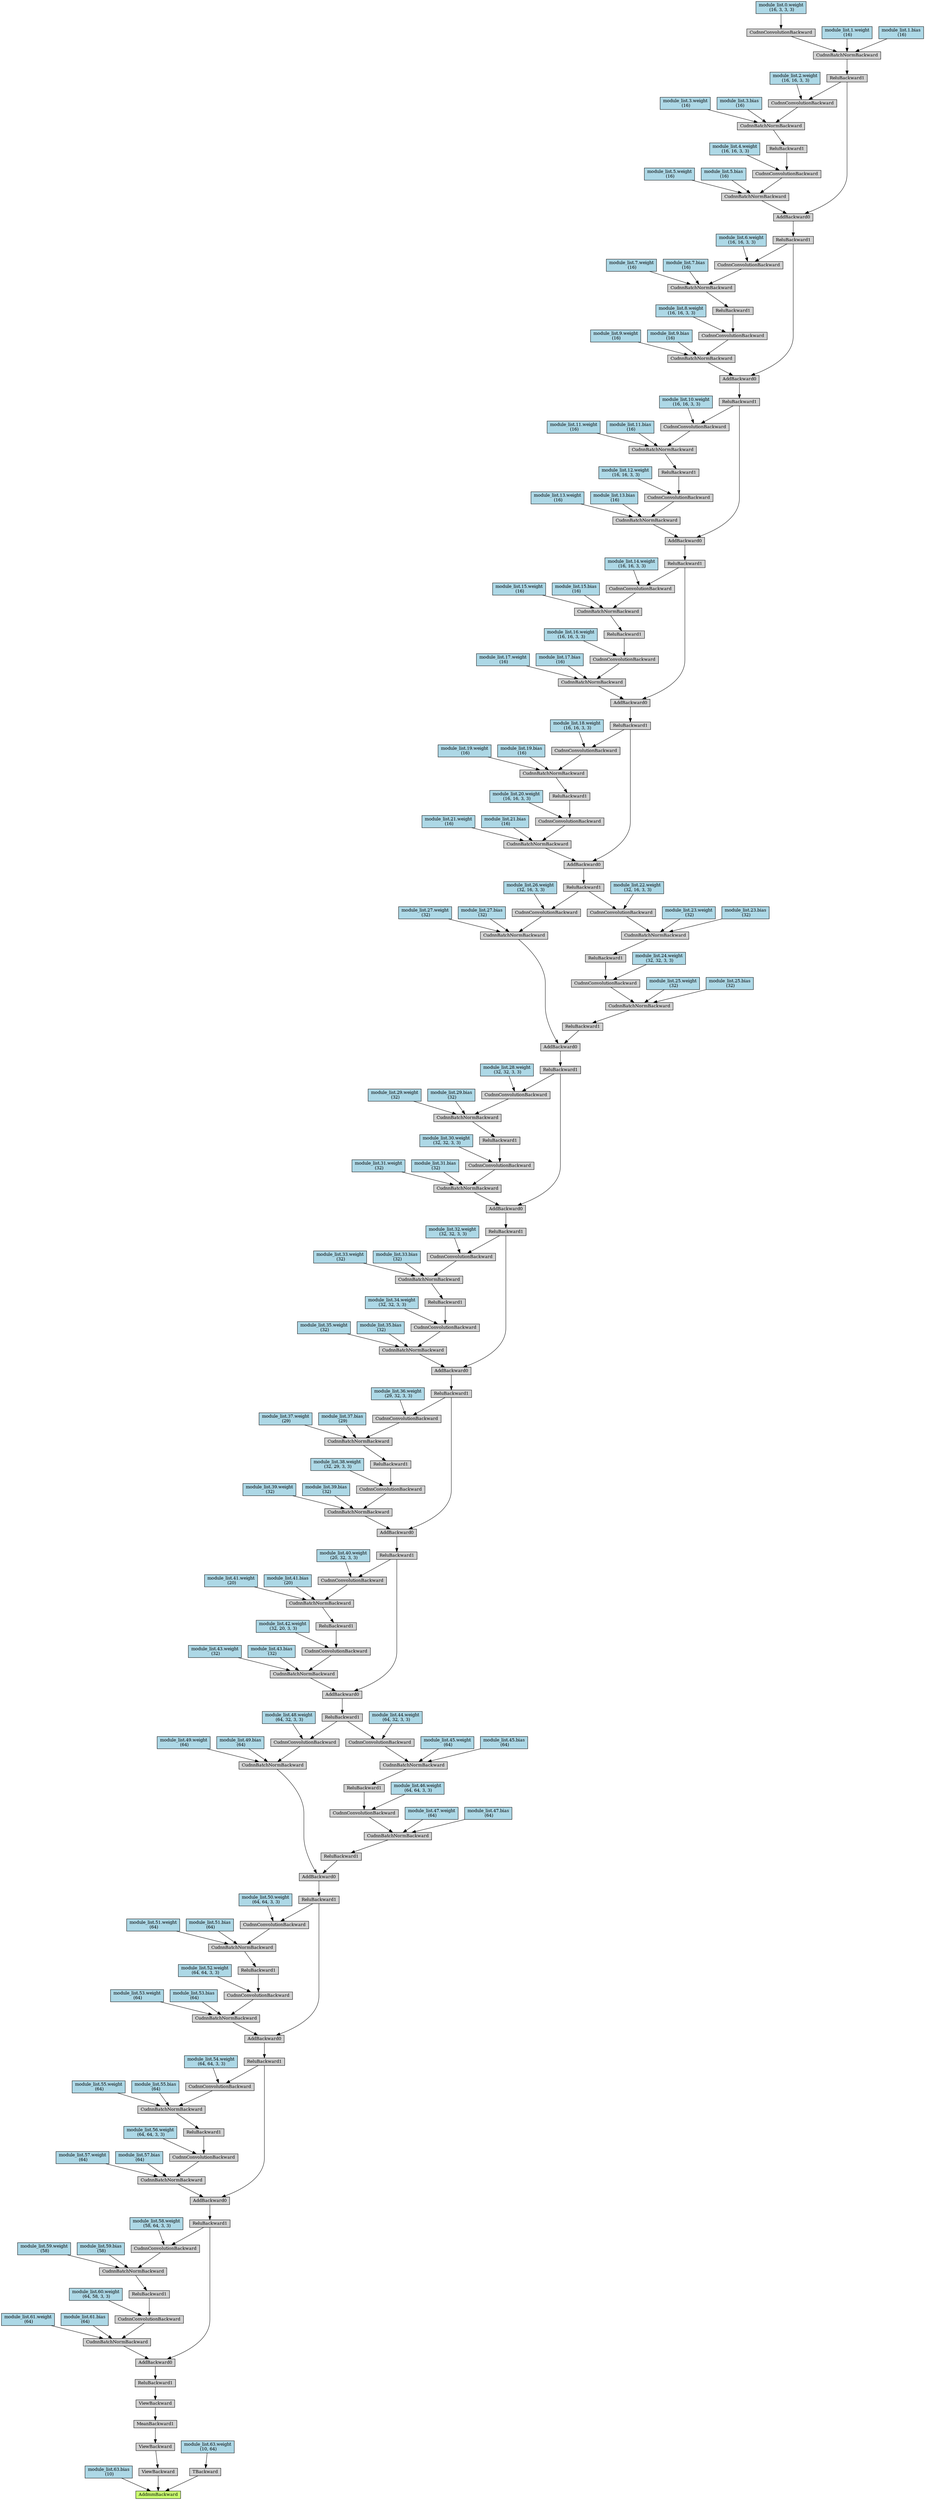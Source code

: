 digraph {
	graph [size="64.35,64.35"]
	node [align=left fontsize=12 height=0.2 ranksep=0.1 shape=box style=filled]
	139850178489704 [label=AddmmBackward fillcolor=darkolivegreen1]
	139850178487016 -> 139850178489704
	139850178487016 [label="module_list.63.bias
 (10)" fillcolor=lightblue]
	139850178489536 -> 139850178489704
	139850178489536 [label=ViewBackward]
	139850178489032 -> 139850178489536
	139850178489032 [label=ViewBackward]
	139850178488920 -> 139850178489032
	139850178488920 [label=MeanBackward1]
	139850178487968 -> 139850178488920
	139850178487968 [label=ViewBackward]
	139850178487632 -> 139850178487968
	139850178487632 [label=ReluBackward1]
	139850178486848 -> 139850178487632
	139850178486848 [label=AddBackward0]
	139850178486680 -> 139850178486848
	139850178486680 [label=ReluBackward1]
	139850178486456 -> 139850178486680
	139850178486456 [label=AddBackward0]
	139850178490040 -> 139850178486456
	139850178490040 [label=ReluBackward1]
	139850048713056 -> 139850178490040
	139850048713056 [label=AddBackward0]
	139850048713504 -> 139850048713056
	139850048713504 [label=ReluBackward1]
	139850048713560 -> 139850048713504
	139850048713560 [label=AddBackward0]
	139850048713672 -> 139850048713560
	139850048713672 [label=ReluBackward1]
	139850048713840 -> 139850048713672
	139850048713840 [label=CudnnBatchNormBackward]
	139850048713952 -> 139850048713840
	139850048713952 [label=CudnnConvolutionBackward]
	139850048714176 -> 139850048713952
	139850048714176 [label=ReluBackward1]
	139850048714344 -> 139850048714176
	139850048714344 [label=CudnnBatchNormBackward]
	139850048714456 -> 139850048714344
	139850048714456 [label=CudnnConvolutionBackward]
	139850048714680 -> 139850048714456
	139850048714680 [label=ReluBackward1]
	139850048714848 -> 139850048714680
	139850048714848 [label=AddBackward0]
	139850048714960 -> 139850048714848
	139850048714960 [label=ReluBackward1]
	139850048715128 -> 139850048714960
	139850048715128 [label=AddBackward0]
	139850048715240 -> 139850048715128
	139850048715240 [label=ReluBackward1]
	139850048715408 -> 139850048715240
	139850048715408 [label=AddBackward0]
	139850048715520 -> 139850048715408
	139850048715520 [label=ReluBackward1]
	139850048715688 -> 139850048715520
	139850048715688 [label=AddBackward0]
	139850048715800 -> 139850048715688
	139850048715800 [label=ReluBackward1]
	139850048715968 -> 139850048715800
	139850048715968 [label=AddBackward0]
	139850048716080 -> 139850048715968
	139850048716080 [label=ReluBackward1]
	139850048716248 -> 139850048716080
	139850048716248 [label=CudnnBatchNormBackward]
	139850048716360 -> 139850048716248
	139850048716360 [label=CudnnConvolutionBackward]
	139850048716584 -> 139850048716360
	139850048716584 [label=ReluBackward1]
	139850048716752 -> 139850048716584
	139850048716752 [label=CudnnBatchNormBackward]
	139849223950464 -> 139850048716752
	139849223950464 [label=CudnnConvolutionBackward]
	139849223950688 -> 139849223950464
	139849223950688 [label=ReluBackward1]
	139849223950856 -> 139849223950688
	139849223950856 [label=AddBackward0]
	139849223950968 -> 139849223950856
	139849223950968 [label=ReluBackward1]
	139849223951136 -> 139849223950968
	139849223951136 [label=AddBackward0]
	139849223951248 -> 139849223951136
	139849223951248 [label=ReluBackward1]
	139849223951416 -> 139849223951248
	139849223951416 [label=AddBackward0]
	139849223951528 -> 139849223951416
	139849223951528 [label=ReluBackward1]
	139849223951696 -> 139849223951528
	139849223951696 [label=AddBackward0]
	139849223951808 -> 139849223951696
	139849223951808 [label=ReluBackward1]
	139849223951976 -> 139849223951808
	139849223951976 [label=AddBackward0]
	139849223952088 -> 139849223951976
	139849223952088 [label=ReluBackward1]
	139849223952256 -> 139849223952088
	139849223952256 [label=CudnnBatchNormBackward]
	139849223952368 -> 139849223952256
	139849223952368 [label=CudnnConvolutionBackward]
	139849223952592 -> 139849223952368
	139849223952592 [label="module_list.0.weight
 (16, 3, 3, 3)" fillcolor=lightblue]
	139849223952424 -> 139849223952256
	139849223952424 [label="module_list.1.weight
 (16)" fillcolor=lightblue]
	139849223952480 -> 139849223952256
	139849223952480 [label="module_list.1.bias
 (16)" fillcolor=lightblue]
	139849223952144 -> 139849223951976
	139849223952144 [label=CudnnBatchNormBackward]
	139849223952312 -> 139849223952144
	139849223952312 [label=CudnnConvolutionBackward]
	139849223952704 -> 139849223952312
	139849223952704 [label=ReluBackward1]
	139849223952928 -> 139849223952704
	139849223952928 [label=CudnnBatchNormBackward]
	139849223953040 -> 139849223952928
	139849223953040 [label=CudnnConvolutionBackward]
	139849223952088 -> 139849223953040
	139849223953264 -> 139849223953040
	139849223953264 [label="module_list.2.weight
 (16, 16, 3, 3)" fillcolor=lightblue]
	139849223953096 -> 139849223952928
	139849223953096 [label="module_list.3.weight
 (16)" fillcolor=lightblue]
	139849223953152 -> 139849223952928
	139849223953152 [label="module_list.3.bias
 (16)" fillcolor=lightblue]
	139849223952816 -> 139849223952312
	139849223952816 [label="module_list.4.weight
 (16, 16, 3, 3)" fillcolor=lightblue]
	139849223952536 -> 139849223952144
	139849223952536 [label="module_list.5.weight
 (16)" fillcolor=lightblue]
	139849223952648 -> 139849223952144
	139849223952648 [label="module_list.5.bias
 (16)" fillcolor=lightblue]
	139849223951864 -> 139849223951696
	139849223951864 [label=CudnnBatchNormBackward]
	139849223952032 -> 139849223951864
	139849223952032 [label=CudnnConvolutionBackward]
	139849223953208 -> 139849223952032
	139849223953208 [label=ReluBackward1]
	139849223953432 -> 139849223953208
	139849223953432 [label=CudnnBatchNormBackward]
	139849223953376 -> 139849223953432
	139849223953376 [label=CudnnConvolutionBackward]
	139849223951808 -> 139849223953376
	139849223953712 -> 139849223953376
	139849223953712 [label="module_list.6.weight
 (16, 16, 3, 3)" fillcolor=lightblue]
	139849223953544 -> 139849223953432
	139849223953544 [label="module_list.7.weight
 (16)" fillcolor=lightblue]
	139849223953600 -> 139849223953432
	139849223953600 [label="module_list.7.bias
 (16)" fillcolor=lightblue]
	139849223953320 -> 139849223952032
	139849223953320 [label="module_list.8.weight
 (16, 16, 3, 3)" fillcolor=lightblue]
	139849223952200 -> 139849223951864
	139849223952200 [label="module_list.9.weight
 (16)" fillcolor=lightblue]
	139849223952760 -> 139849223951864
	139849223952760 [label="module_list.9.bias
 (16)" fillcolor=lightblue]
	139849223951584 -> 139849223951416
	139849223951584 [label=CudnnBatchNormBackward]
	139849223951752 -> 139849223951584
	139849223951752 [label=CudnnConvolutionBackward]
	139849223953656 -> 139849223951752
	139849223953656 [label=ReluBackward1]
	139849223953880 -> 139849223953656
	139849223953880 [label=CudnnBatchNormBackward]
	139849223953824 -> 139849223953880
	139849223953824 [label=CudnnConvolutionBackward]
	139849223951528 -> 139849223953824
	139849223954160 -> 139849223953824
	139849223954160 [label="module_list.10.weight
 (16, 16, 3, 3)" fillcolor=lightblue]
	139849223953992 -> 139849223953880
	139849223953992 [label="module_list.11.weight
 (16)" fillcolor=lightblue]
	139849223954048 -> 139849223953880
	139849223954048 [label="module_list.11.bias
 (16)" fillcolor=lightblue]
	139849223953768 -> 139849223951752
	139849223953768 [label="module_list.12.weight
 (16, 16, 3, 3)" fillcolor=lightblue]
	139849223951920 -> 139849223951584
	139849223951920 [label="module_list.13.weight
 (16)" fillcolor=lightblue]
	139849223952872 -> 139849223951584
	139849223952872 [label="module_list.13.bias
 (16)" fillcolor=lightblue]
	139849223951304 -> 139849223951136
	139849223951304 [label=CudnnBatchNormBackward]
	139849223951472 -> 139849223951304
	139849223951472 [label=CudnnConvolutionBackward]
	139849223954104 -> 139849223951472
	139849223954104 [label=ReluBackward1]
	139849223954328 -> 139849223954104
	139849223954328 [label=CudnnBatchNormBackward]
	139849223954272 -> 139849223954328
	139849223954272 [label=CudnnConvolutionBackward]
	139849223951248 -> 139849223954272
	139849223971056 -> 139849223954272
	139849223971056 [label="module_list.14.weight
 (16, 16, 3, 3)" fillcolor=lightblue]
	139849223970888 -> 139849223954328
	139849223970888 [label="module_list.15.weight
 (16)" fillcolor=lightblue]
	139849223970944 -> 139849223954328
	139849223970944 [label="module_list.15.bias
 (16)" fillcolor=lightblue]
	139849223954216 -> 139849223951472
	139849223954216 [label="module_list.16.weight
 (16, 16, 3, 3)" fillcolor=lightblue]
	139849223951640 -> 139849223951304
	139849223951640 [label="module_list.17.weight
 (16)" fillcolor=lightblue]
	139849223952984 -> 139849223951304
	139849223952984 [label="module_list.17.bias
 (16)" fillcolor=lightblue]
	139849223951024 -> 139849223950856
	139849223951024 [label=CudnnBatchNormBackward]
	139849223951192 -> 139849223951024
	139849223951192 [label=CudnnConvolutionBackward]
	139849223954384 -> 139849223951192
	139849223954384 [label=ReluBackward1]
	139849223971224 -> 139849223954384
	139849223971224 [label=CudnnBatchNormBackward]
	139849223971168 -> 139849223971224
	139849223971168 [label=CudnnConvolutionBackward]
	139849223950968 -> 139849223971168
	139849223971504 -> 139849223971168
	139849223971504 [label="module_list.18.weight
 (16, 16, 3, 3)" fillcolor=lightblue]
	139849223971336 -> 139849223971224
	139849223971336 [label="module_list.19.weight
 (16)" fillcolor=lightblue]
	139849223971392 -> 139849223971224
	139849223971392 [label="module_list.19.bias
 (16)" fillcolor=lightblue]
	139849223971000 -> 139849223951192
	139849223971000 [label="module_list.20.weight
 (16, 16, 3, 3)" fillcolor=lightblue]
	139849223951360 -> 139849223951024
	139849223951360 [label="module_list.21.weight
 (16)" fillcolor=lightblue]
	139849223953488 -> 139849223951024
	139849223953488 [label="module_list.21.bias
 (16)" fillcolor=lightblue]
	139849223950744 -> 139849223950464
	139849223950744 [label="module_list.22.weight
 (32, 16, 3, 3)" fillcolor=lightblue]
	139849223950520 -> 139850048716752
	139849223950520 [label="module_list.23.weight
 (32)" fillcolor=lightblue]
	139849223950576 -> 139850048716752
	139849223950576 [label="module_list.23.bias
 (32)" fillcolor=lightblue]
	139850048716640 -> 139850048716360
	139850048716640 [label="module_list.24.weight
 (32, 32, 3, 3)" fillcolor=lightblue]
	139850048716416 -> 139850048716248
	139850048716416 [label="module_list.25.weight
 (32)" fillcolor=lightblue]
	139850048716472 -> 139850048716248
	139850048716472 [label="module_list.25.bias
 (32)" fillcolor=lightblue]
	139850048716136 -> 139850048715968
	139850048716136 [label=CudnnBatchNormBackward]
	139850048716304 -> 139850048716136
	139850048716304 [label=CudnnConvolutionBackward]
	139849223950688 -> 139850048716304
	139849223950800 -> 139850048716304
	139849223950800 [label="module_list.26.weight
 (32, 16, 3, 3)" fillcolor=lightblue]
	139850048716528 -> 139850048716136
	139850048716528 [label="module_list.27.weight
 (32)" fillcolor=lightblue]
	139850048716696 -> 139850048716136
	139850048716696 [label="module_list.27.bias
 (32)" fillcolor=lightblue]
	139850048715856 -> 139850048715688
	139850048715856 [label=CudnnBatchNormBackward]
	139850048716024 -> 139850048715856
	139850048716024 [label=CudnnConvolutionBackward]
	139849223953936 -> 139850048716024
	139849223953936 [label=ReluBackward1]
	139849223971112 -> 139849223953936
	139849223971112 [label=CudnnBatchNormBackward]
	139849223971560 -> 139849223971112
	139849223971560 [label=CudnnConvolutionBackward]
	139850048715800 -> 139849223971560
	139849223971616 -> 139849223971560
	139849223971616 [label="module_list.28.weight
 (32, 32, 3, 3)" fillcolor=lightblue]
	139849223971280 -> 139849223971112
	139849223971280 [label="module_list.29.weight
 (32)" fillcolor=lightblue]
	139849223971672 -> 139849223971112
	139849223971672 [label="module_list.29.bias
 (32)" fillcolor=lightblue]
	139849223950912 -> 139850048716024
	139849223950912 [label="module_list.30.weight
 (32, 32, 3, 3)" fillcolor=lightblue]
	139850048716192 -> 139850048715856
	139850048716192 [label="module_list.31.weight
 (32)" fillcolor=lightblue]
	139849223950632 -> 139850048715856
	139849223950632 [label="module_list.31.bias
 (32)" fillcolor=lightblue]
	139850048715576 -> 139850048715408
	139850048715576 [label=CudnnBatchNormBackward]
	139850048715744 -> 139850048715576
	139850048715744 [label=CudnnConvolutionBackward]
	139849223971728 -> 139850048715744
	139849223971728 [label=ReluBackward1]
	139849223971896 -> 139849223971728
	139849223971896 [label=CudnnBatchNormBackward]
	139849223971840 -> 139849223971896
	139849223971840 [label=CudnnConvolutionBackward]
	139850048715520 -> 139849223971840
	139849223972176 -> 139849223971840
	139849223972176 [label="module_list.32.weight
 (32, 32, 3, 3)" fillcolor=lightblue]
	139849223972008 -> 139849223971896
	139849223972008 [label="module_list.33.weight
 (32)" fillcolor=lightblue]
	139849223972064 -> 139849223971896
	139849223972064 [label="module_list.33.bias
 (32)" fillcolor=lightblue]
	139849223971784 -> 139850048715744
	139849223971784 [label="module_list.34.weight
 (32, 32, 3, 3)" fillcolor=lightblue]
	139850048715912 -> 139850048715576
	139850048715912 [label="module_list.35.weight
 (32)" fillcolor=lightblue]
	139849223950408 -> 139850048715576
	139849223950408 [label="module_list.35.bias
 (32)" fillcolor=lightblue]
	139850048715296 -> 139850048715128
	139850048715296 [label=CudnnBatchNormBackward]
	139850048715464 -> 139850048715296
	139850048715464 [label=CudnnConvolutionBackward]
	139849223972120 -> 139850048715464
	139849223972120 [label=ReluBackward1]
	139849223972344 -> 139849223972120
	139849223972344 [label=CudnnBatchNormBackward]
	139849223972288 -> 139849223972344
	139849223972288 [label=CudnnConvolutionBackward]
	139850048715240 -> 139849223972288
	139849223972624 -> 139849223972288
	139849223972624 [label="module_list.36.weight
 (29, 32, 3, 3)" fillcolor=lightblue]
	139849223972456 -> 139849223972344
	139849223972456 [label="module_list.37.weight
 (29)" fillcolor=lightblue]
	139849223972512 -> 139849223972344
	139849223972512 [label="module_list.37.bias
 (29)" fillcolor=lightblue]
	139849223972232 -> 139850048715464
	139849223972232 [label="module_list.38.weight
 (32, 29, 3, 3)" fillcolor=lightblue]
	139850048715632 -> 139850048715296
	139850048715632 [label="module_list.39.weight
 (32)" fillcolor=lightblue]
	139849223951080 -> 139850048715296
	139849223951080 [label="module_list.39.bias
 (32)" fillcolor=lightblue]
	139850048715016 -> 139850048714848
	139850048715016 [label=CudnnBatchNormBackward]
	139850048715184 -> 139850048715016
	139850048715184 [label=CudnnConvolutionBackward]
	139849223972568 -> 139850048715184
	139849223972568 [label=ReluBackward1]
	139849223972792 -> 139849223972568
	139849223972792 [label=CudnnBatchNormBackward]
	139849223972736 -> 139849223972792
	139849223972736 [label=CudnnConvolutionBackward]
	139850048714960 -> 139849223972736
	139849223973072 -> 139849223972736
	139849223973072 [label="module_list.40.weight
 (20, 32, 3, 3)" fillcolor=lightblue]
	139849223972904 -> 139849223972792
	139849223972904 [label="module_list.41.weight
 (20)" fillcolor=lightblue]
	139849223972960 -> 139849223972792
	139849223972960 [label="module_list.41.bias
 (20)" fillcolor=lightblue]
	139849223972680 -> 139850048715184
	139849223972680 [label="module_list.42.weight
 (32, 20, 3, 3)" fillcolor=lightblue]
	139850048715352 -> 139850048715016
	139850048715352 [label="module_list.43.weight
 (32)" fillcolor=lightblue]
	139849223971448 -> 139850048715016
	139849223971448 [label="module_list.43.bias
 (32)" fillcolor=lightblue]
	139850048714736 -> 139850048714456
	139850048714736 [label="module_list.44.weight
 (64, 32, 3, 3)" fillcolor=lightblue]
	139850048714512 -> 139850048714344
	139850048714512 [label="module_list.45.weight
 (64)" fillcolor=lightblue]
	139850048714568 -> 139850048714344
	139850048714568 [label="module_list.45.bias
 (64)" fillcolor=lightblue]
	139850048714232 -> 139850048713952
	139850048714232 [label="module_list.46.weight
 (64, 64, 3, 3)" fillcolor=lightblue]
	139850048714008 -> 139850048713840
	139850048714008 [label="module_list.47.weight
 (64)" fillcolor=lightblue]
	139850048714064 -> 139850048713840
	139850048714064 [label="module_list.47.bias
 (64)" fillcolor=lightblue]
	139850048713728 -> 139850048713560
	139850048713728 [label=CudnnBatchNormBackward]
	139850048713896 -> 139850048713728
	139850048713896 [label=CudnnConvolutionBackward]
	139850048714680 -> 139850048713896
	139850048714792 -> 139850048713896
	139850048714792 [label="module_list.48.weight
 (64, 32, 3, 3)" fillcolor=lightblue]
	139850048714120 -> 139850048713728
	139850048714120 [label="module_list.49.weight
 (64)" fillcolor=lightblue]
	139850048714288 -> 139850048713728
	139850048714288 [label="module_list.49.bias
 (64)" fillcolor=lightblue]
	139850048713000 -> 139850048713056
	139850048713000 [label=CudnnBatchNormBackward]
	139850048713616 -> 139850048713000
	139850048713616 [label=CudnnConvolutionBackward]
	139850048714904 -> 139850048713616
	139850048714904 [label=ReluBackward1]
	139849223972400 -> 139850048714904
	139849223972400 [label=CudnnBatchNormBackward]
	139849223973128 -> 139849223972400
	139849223973128 [label=CudnnConvolutionBackward]
	139850048713504 -> 139849223973128
	139849223973184 -> 139849223973128
	139849223973184 [label="module_list.50.weight
 (64, 64, 3, 3)" fillcolor=lightblue]
	139849223972848 -> 139849223972400
	139849223972848 [label="module_list.51.weight
 (64)" fillcolor=lightblue]
	139849223973240 -> 139849223972400
	139849223973240 [label="module_list.51.bias
 (64)" fillcolor=lightblue]
	139850048715072 -> 139850048713616
	139850048715072 [label="module_list.52.weight
 (64, 64, 3, 3)" fillcolor=lightblue]
	139850048713784 -> 139850048713000
	139850048713784 [label="module_list.53.weight
 (64)" fillcolor=lightblue]
	139850048714624 -> 139850048713000
	139850048714624 [label="module_list.53.bias
 (64)" fillcolor=lightblue]
	139850048713392 -> 139850178486456
	139850048713392 [label=CudnnBatchNormBackward]
	139850048712944 -> 139850048713392
	139850048712944 [label=CudnnConvolutionBackward]
	139849223973296 -> 139850048712944
	139849223973296 [label=ReluBackward1]
	139849223973464 -> 139849223973296
	139849223973464 [label=CudnnBatchNormBackward]
	139849223973408 -> 139849223973464
	139849223973408 [label=CudnnConvolutionBackward]
	139850178490040 -> 139849223973408
	139849223973744 -> 139849223973408
	139849223973744 [label="module_list.54.weight
 (64, 64, 3, 3)" fillcolor=lightblue]
	139849223973576 -> 139849223973464
	139849223973576 [label="module_list.55.weight
 (64)" fillcolor=lightblue]
	139849223973632 -> 139849223973464
	139849223973632 [label="module_list.55.bias
 (64)" fillcolor=lightblue]
	139849223973352 -> 139850048712944
	139849223973352 [label="module_list.56.weight
 (64, 64, 3, 3)" fillcolor=lightblue]
	139850048712888 -> 139850048713392
	139850048712888 [label="module_list.57.weight
 (64)" fillcolor=lightblue]
	139850048714400 -> 139850048713392
	139850048714400 [label="module_list.57.bias
 (64)" fillcolor=lightblue]
	139850178486624 -> 139850178486848
	139850178486624 [label=CudnnBatchNormBackward]
	139850178489984 -> 139850178486624
	139850178489984 [label=CudnnConvolutionBackward]
	139849223973688 -> 139850178489984
	139849223973688 [label=ReluBackward1]
	139849223973912 -> 139849223973688
	139849223973912 [label=CudnnBatchNormBackward]
	139849223973856 -> 139849223973912
	139849223973856 [label=CudnnConvolutionBackward]
	139850178486680 -> 139849223973856
	139849223974192 -> 139849223973856
	139849223974192 [label="module_list.58.weight
 (58, 64, 3, 3)" fillcolor=lightblue]
	139849223974024 -> 139849223973912
	139849223974024 [label="module_list.59.weight
 (58)" fillcolor=lightblue]
	139849223974080 -> 139849223973912
	139849223974080 [label="module_list.59.bias
 (58)" fillcolor=lightblue]
	139849223973800 -> 139850178489984
	139849223973800 [label="module_list.60.weight
 (64, 58, 3, 3)" fillcolor=lightblue]
	139850048713448 -> 139850178486624
	139850048713448 [label="module_list.61.weight
 (64)" fillcolor=lightblue]
	139849223971952 -> 139850178486624
	139849223971952 [label="module_list.61.bias
 (64)" fillcolor=lightblue]
	139850178490208 -> 139850178489704
	139850178490208 [label=TBackward]
	139850178486400 -> 139850178490208
	139850178486400 [label="module_list.63.weight
 (10, 64)" fillcolor=lightblue]
}
